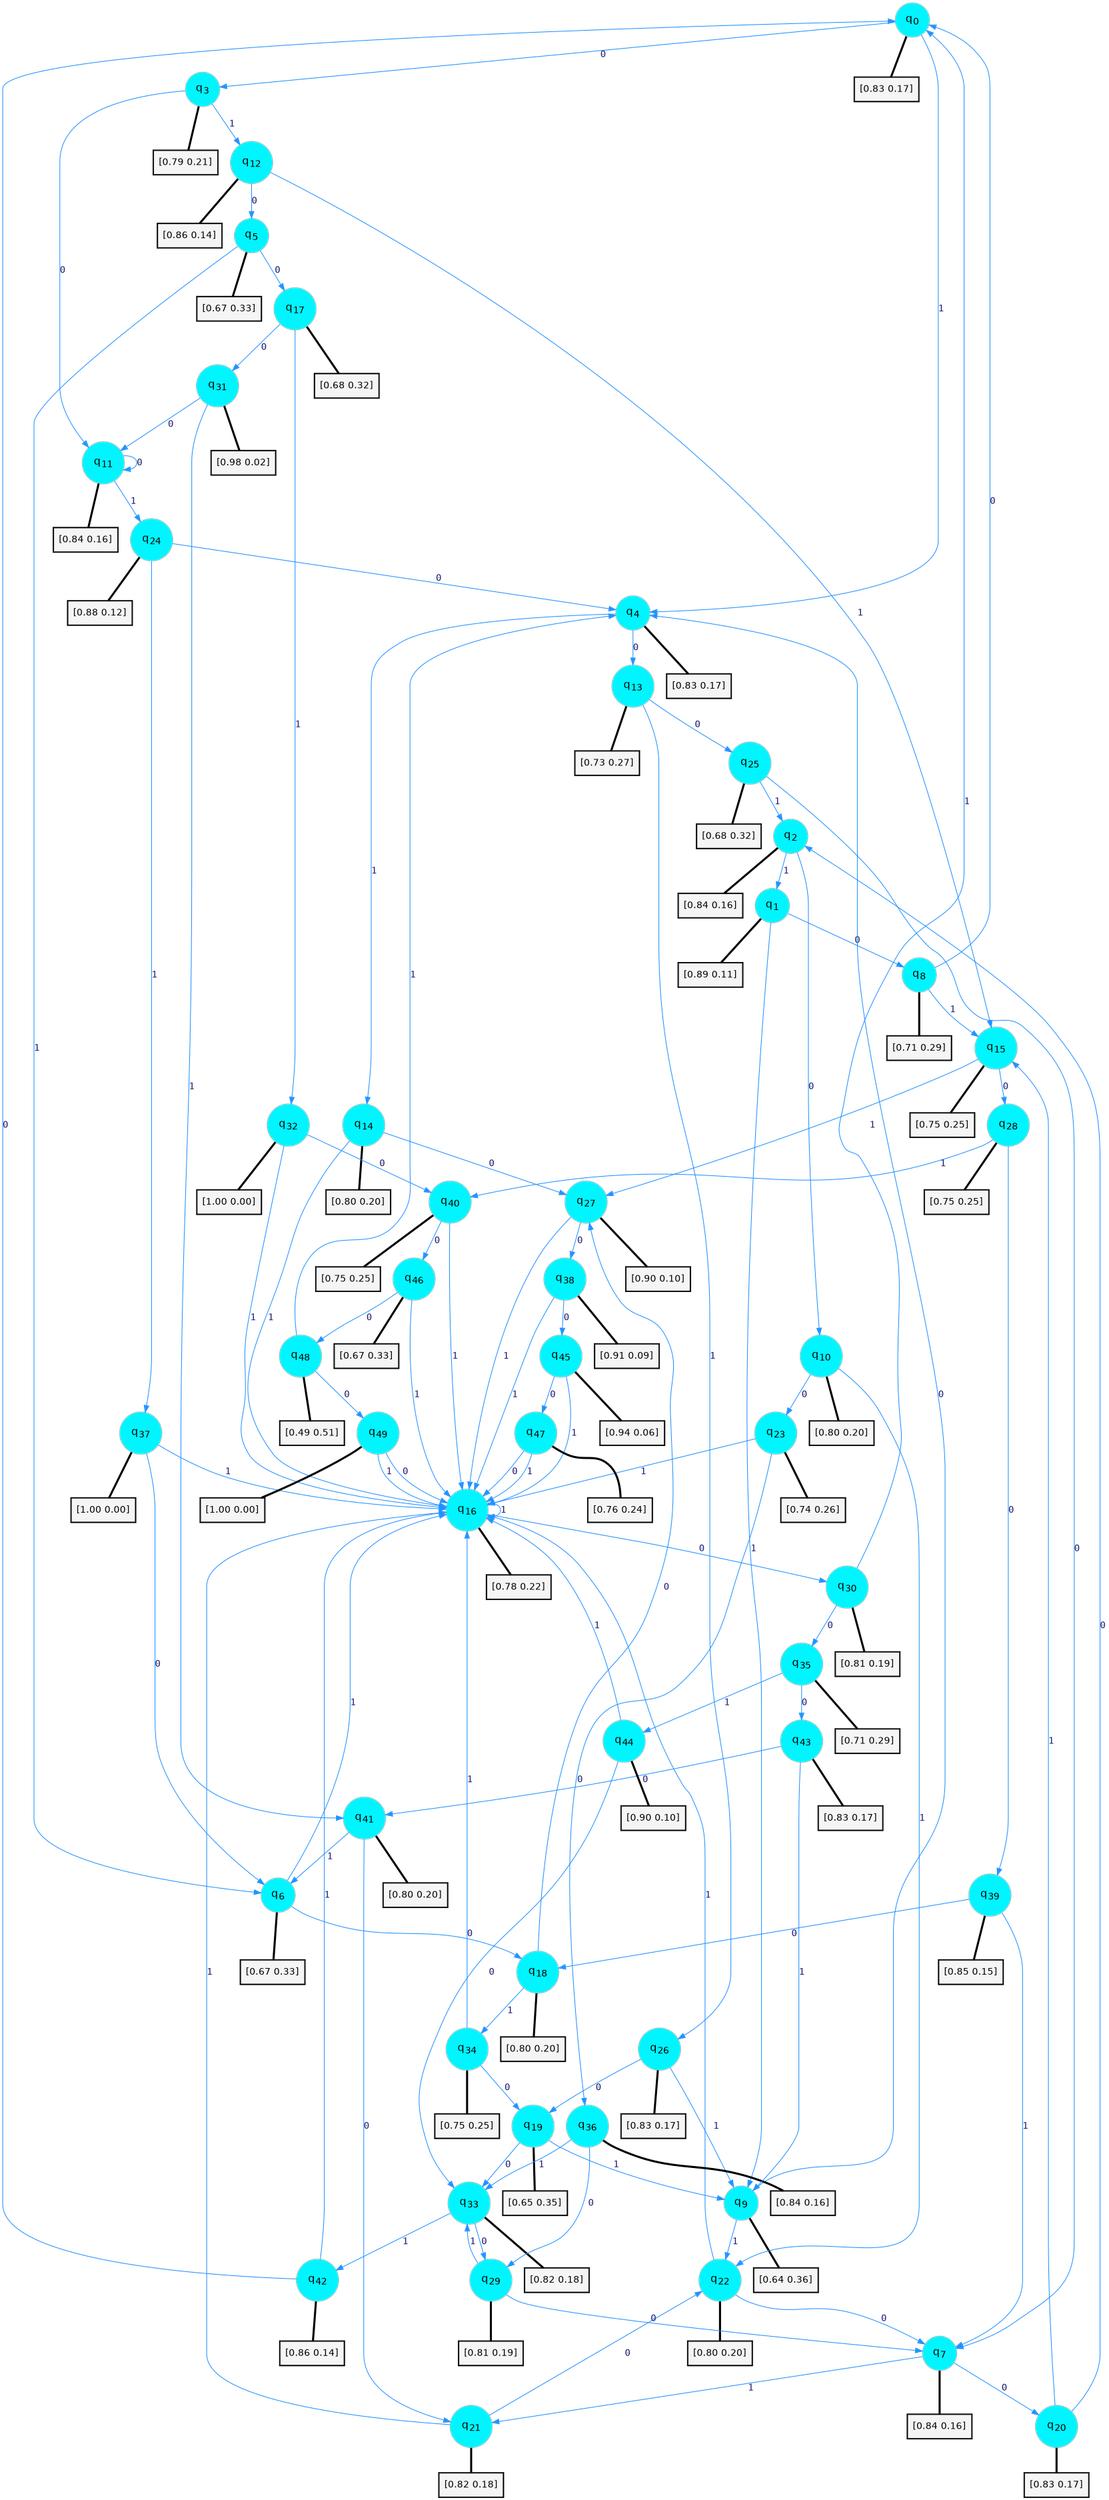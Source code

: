 digraph G {
graph [
bgcolor=transparent, dpi=300, rankdir=TD, size="40,25"];
node [
color=gray, fillcolor=turquoise1, fontcolor=black, fontname=Helvetica, fontsize=16, fontweight=bold, shape=circle, style=filled];
edge [
arrowsize=1, color=dodgerblue1, fontcolor=midnightblue, fontname=courier, fontweight=bold, penwidth=1, style=solid, weight=20];
0[label=<q<SUB>0</SUB>>];
1[label=<q<SUB>1</SUB>>];
2[label=<q<SUB>2</SUB>>];
3[label=<q<SUB>3</SUB>>];
4[label=<q<SUB>4</SUB>>];
5[label=<q<SUB>5</SUB>>];
6[label=<q<SUB>6</SUB>>];
7[label=<q<SUB>7</SUB>>];
8[label=<q<SUB>8</SUB>>];
9[label=<q<SUB>9</SUB>>];
10[label=<q<SUB>10</SUB>>];
11[label=<q<SUB>11</SUB>>];
12[label=<q<SUB>12</SUB>>];
13[label=<q<SUB>13</SUB>>];
14[label=<q<SUB>14</SUB>>];
15[label=<q<SUB>15</SUB>>];
16[label=<q<SUB>16</SUB>>];
17[label=<q<SUB>17</SUB>>];
18[label=<q<SUB>18</SUB>>];
19[label=<q<SUB>19</SUB>>];
20[label=<q<SUB>20</SUB>>];
21[label=<q<SUB>21</SUB>>];
22[label=<q<SUB>22</SUB>>];
23[label=<q<SUB>23</SUB>>];
24[label=<q<SUB>24</SUB>>];
25[label=<q<SUB>25</SUB>>];
26[label=<q<SUB>26</SUB>>];
27[label=<q<SUB>27</SUB>>];
28[label=<q<SUB>28</SUB>>];
29[label=<q<SUB>29</SUB>>];
30[label=<q<SUB>30</SUB>>];
31[label=<q<SUB>31</SUB>>];
32[label=<q<SUB>32</SUB>>];
33[label=<q<SUB>33</SUB>>];
34[label=<q<SUB>34</SUB>>];
35[label=<q<SUB>35</SUB>>];
36[label=<q<SUB>36</SUB>>];
37[label=<q<SUB>37</SUB>>];
38[label=<q<SUB>38</SUB>>];
39[label=<q<SUB>39</SUB>>];
40[label=<q<SUB>40</SUB>>];
41[label=<q<SUB>41</SUB>>];
42[label=<q<SUB>42</SUB>>];
43[label=<q<SUB>43</SUB>>];
44[label=<q<SUB>44</SUB>>];
45[label=<q<SUB>45</SUB>>];
46[label=<q<SUB>46</SUB>>];
47[label=<q<SUB>47</SUB>>];
48[label=<q<SUB>48</SUB>>];
49[label=<q<SUB>49</SUB>>];
50[label="[0.83 0.17]", shape=box,fontcolor=black, fontname=Helvetica, fontsize=14, penwidth=2, fillcolor=whitesmoke,color=black];
51[label="[0.89 0.11]", shape=box,fontcolor=black, fontname=Helvetica, fontsize=14, penwidth=2, fillcolor=whitesmoke,color=black];
52[label="[0.84 0.16]", shape=box,fontcolor=black, fontname=Helvetica, fontsize=14, penwidth=2, fillcolor=whitesmoke,color=black];
53[label="[0.79 0.21]", shape=box,fontcolor=black, fontname=Helvetica, fontsize=14, penwidth=2, fillcolor=whitesmoke,color=black];
54[label="[0.83 0.17]", shape=box,fontcolor=black, fontname=Helvetica, fontsize=14, penwidth=2, fillcolor=whitesmoke,color=black];
55[label="[0.67 0.33]", shape=box,fontcolor=black, fontname=Helvetica, fontsize=14, penwidth=2, fillcolor=whitesmoke,color=black];
56[label="[0.67 0.33]", shape=box,fontcolor=black, fontname=Helvetica, fontsize=14, penwidth=2, fillcolor=whitesmoke,color=black];
57[label="[0.84 0.16]", shape=box,fontcolor=black, fontname=Helvetica, fontsize=14, penwidth=2, fillcolor=whitesmoke,color=black];
58[label="[0.71 0.29]", shape=box,fontcolor=black, fontname=Helvetica, fontsize=14, penwidth=2, fillcolor=whitesmoke,color=black];
59[label="[0.64 0.36]", shape=box,fontcolor=black, fontname=Helvetica, fontsize=14, penwidth=2, fillcolor=whitesmoke,color=black];
60[label="[0.80 0.20]", shape=box,fontcolor=black, fontname=Helvetica, fontsize=14, penwidth=2, fillcolor=whitesmoke,color=black];
61[label="[0.84 0.16]", shape=box,fontcolor=black, fontname=Helvetica, fontsize=14, penwidth=2, fillcolor=whitesmoke,color=black];
62[label="[0.86 0.14]", shape=box,fontcolor=black, fontname=Helvetica, fontsize=14, penwidth=2, fillcolor=whitesmoke,color=black];
63[label="[0.73 0.27]", shape=box,fontcolor=black, fontname=Helvetica, fontsize=14, penwidth=2, fillcolor=whitesmoke,color=black];
64[label="[0.80 0.20]", shape=box,fontcolor=black, fontname=Helvetica, fontsize=14, penwidth=2, fillcolor=whitesmoke,color=black];
65[label="[0.75 0.25]", shape=box,fontcolor=black, fontname=Helvetica, fontsize=14, penwidth=2, fillcolor=whitesmoke,color=black];
66[label="[0.78 0.22]", shape=box,fontcolor=black, fontname=Helvetica, fontsize=14, penwidth=2, fillcolor=whitesmoke,color=black];
67[label="[0.68 0.32]", shape=box,fontcolor=black, fontname=Helvetica, fontsize=14, penwidth=2, fillcolor=whitesmoke,color=black];
68[label="[0.80 0.20]", shape=box,fontcolor=black, fontname=Helvetica, fontsize=14, penwidth=2, fillcolor=whitesmoke,color=black];
69[label="[0.65 0.35]", shape=box,fontcolor=black, fontname=Helvetica, fontsize=14, penwidth=2, fillcolor=whitesmoke,color=black];
70[label="[0.83 0.17]", shape=box,fontcolor=black, fontname=Helvetica, fontsize=14, penwidth=2, fillcolor=whitesmoke,color=black];
71[label="[0.82 0.18]", shape=box,fontcolor=black, fontname=Helvetica, fontsize=14, penwidth=2, fillcolor=whitesmoke,color=black];
72[label="[0.80 0.20]", shape=box,fontcolor=black, fontname=Helvetica, fontsize=14, penwidth=2, fillcolor=whitesmoke,color=black];
73[label="[0.74 0.26]", shape=box,fontcolor=black, fontname=Helvetica, fontsize=14, penwidth=2, fillcolor=whitesmoke,color=black];
74[label="[0.88 0.12]", shape=box,fontcolor=black, fontname=Helvetica, fontsize=14, penwidth=2, fillcolor=whitesmoke,color=black];
75[label="[0.68 0.32]", shape=box,fontcolor=black, fontname=Helvetica, fontsize=14, penwidth=2, fillcolor=whitesmoke,color=black];
76[label="[0.83 0.17]", shape=box,fontcolor=black, fontname=Helvetica, fontsize=14, penwidth=2, fillcolor=whitesmoke,color=black];
77[label="[0.90 0.10]", shape=box,fontcolor=black, fontname=Helvetica, fontsize=14, penwidth=2, fillcolor=whitesmoke,color=black];
78[label="[0.75 0.25]", shape=box,fontcolor=black, fontname=Helvetica, fontsize=14, penwidth=2, fillcolor=whitesmoke,color=black];
79[label="[0.81 0.19]", shape=box,fontcolor=black, fontname=Helvetica, fontsize=14, penwidth=2, fillcolor=whitesmoke,color=black];
80[label="[0.81 0.19]", shape=box,fontcolor=black, fontname=Helvetica, fontsize=14, penwidth=2, fillcolor=whitesmoke,color=black];
81[label="[0.98 0.02]", shape=box,fontcolor=black, fontname=Helvetica, fontsize=14, penwidth=2, fillcolor=whitesmoke,color=black];
82[label="[1.00 0.00]", shape=box,fontcolor=black, fontname=Helvetica, fontsize=14, penwidth=2, fillcolor=whitesmoke,color=black];
83[label="[0.82 0.18]", shape=box,fontcolor=black, fontname=Helvetica, fontsize=14, penwidth=2, fillcolor=whitesmoke,color=black];
84[label="[0.75 0.25]", shape=box,fontcolor=black, fontname=Helvetica, fontsize=14, penwidth=2, fillcolor=whitesmoke,color=black];
85[label="[0.71 0.29]", shape=box,fontcolor=black, fontname=Helvetica, fontsize=14, penwidth=2, fillcolor=whitesmoke,color=black];
86[label="[0.84 0.16]", shape=box,fontcolor=black, fontname=Helvetica, fontsize=14, penwidth=2, fillcolor=whitesmoke,color=black];
87[label="[1.00 0.00]", shape=box,fontcolor=black, fontname=Helvetica, fontsize=14, penwidth=2, fillcolor=whitesmoke,color=black];
88[label="[0.91 0.09]", shape=box,fontcolor=black, fontname=Helvetica, fontsize=14, penwidth=2, fillcolor=whitesmoke,color=black];
89[label="[0.85 0.15]", shape=box,fontcolor=black, fontname=Helvetica, fontsize=14, penwidth=2, fillcolor=whitesmoke,color=black];
90[label="[0.75 0.25]", shape=box,fontcolor=black, fontname=Helvetica, fontsize=14, penwidth=2, fillcolor=whitesmoke,color=black];
91[label="[0.80 0.20]", shape=box,fontcolor=black, fontname=Helvetica, fontsize=14, penwidth=2, fillcolor=whitesmoke,color=black];
92[label="[0.86 0.14]", shape=box,fontcolor=black, fontname=Helvetica, fontsize=14, penwidth=2, fillcolor=whitesmoke,color=black];
93[label="[0.83 0.17]", shape=box,fontcolor=black, fontname=Helvetica, fontsize=14, penwidth=2, fillcolor=whitesmoke,color=black];
94[label="[0.90 0.10]", shape=box,fontcolor=black, fontname=Helvetica, fontsize=14, penwidth=2, fillcolor=whitesmoke,color=black];
95[label="[0.94 0.06]", shape=box,fontcolor=black, fontname=Helvetica, fontsize=14, penwidth=2, fillcolor=whitesmoke,color=black];
96[label="[0.67 0.33]", shape=box,fontcolor=black, fontname=Helvetica, fontsize=14, penwidth=2, fillcolor=whitesmoke,color=black];
97[label="[0.76 0.24]", shape=box,fontcolor=black, fontname=Helvetica, fontsize=14, penwidth=2, fillcolor=whitesmoke,color=black];
98[label="[0.49 0.51]", shape=box,fontcolor=black, fontname=Helvetica, fontsize=14, penwidth=2, fillcolor=whitesmoke,color=black];
99[label="[1.00 0.00]", shape=box,fontcolor=black, fontname=Helvetica, fontsize=14, penwidth=2, fillcolor=whitesmoke,color=black];
0->3 [label=0];
0->4 [label=1];
0->50 [arrowhead=none, penwidth=3,color=black];
1->8 [label=0];
1->9 [label=1];
1->51 [arrowhead=none, penwidth=3,color=black];
2->10 [label=0];
2->1 [label=1];
2->52 [arrowhead=none, penwidth=3,color=black];
3->11 [label=0];
3->12 [label=1];
3->53 [arrowhead=none, penwidth=3,color=black];
4->13 [label=0];
4->14 [label=1];
4->54 [arrowhead=none, penwidth=3,color=black];
5->17 [label=0];
5->6 [label=1];
5->55 [arrowhead=none, penwidth=3,color=black];
6->18 [label=0];
6->16 [label=1];
6->56 [arrowhead=none, penwidth=3,color=black];
7->20 [label=0];
7->21 [label=1];
7->57 [arrowhead=none, penwidth=3,color=black];
8->0 [label=0];
8->15 [label=1];
8->58 [arrowhead=none, penwidth=3,color=black];
9->4 [label=0];
9->22 [label=1];
9->59 [arrowhead=none, penwidth=3,color=black];
10->23 [label=0];
10->22 [label=1];
10->60 [arrowhead=none, penwidth=3,color=black];
11->11 [label=0];
11->24 [label=1];
11->61 [arrowhead=none, penwidth=3,color=black];
12->5 [label=0];
12->15 [label=1];
12->62 [arrowhead=none, penwidth=3,color=black];
13->25 [label=0];
13->26 [label=1];
13->63 [arrowhead=none, penwidth=3,color=black];
14->27 [label=0];
14->16 [label=1];
14->64 [arrowhead=none, penwidth=3,color=black];
15->28 [label=0];
15->27 [label=1];
15->65 [arrowhead=none, penwidth=3,color=black];
16->30 [label=0];
16->16 [label=1];
16->66 [arrowhead=none, penwidth=3,color=black];
17->31 [label=0];
17->32 [label=1];
17->67 [arrowhead=none, penwidth=3,color=black];
18->27 [label=0];
18->34 [label=1];
18->68 [arrowhead=none, penwidth=3,color=black];
19->33 [label=0];
19->9 [label=1];
19->69 [arrowhead=none, penwidth=3,color=black];
20->2 [label=0];
20->15 [label=1];
20->70 [arrowhead=none, penwidth=3,color=black];
21->22 [label=0];
21->16 [label=1];
21->71 [arrowhead=none, penwidth=3,color=black];
22->7 [label=0];
22->16 [label=1];
22->72 [arrowhead=none, penwidth=3,color=black];
23->36 [label=0];
23->16 [label=1];
23->73 [arrowhead=none, penwidth=3,color=black];
24->4 [label=0];
24->37 [label=1];
24->74 [arrowhead=none, penwidth=3,color=black];
25->7 [label=0];
25->2 [label=1];
25->75 [arrowhead=none, penwidth=3,color=black];
26->19 [label=0];
26->9 [label=1];
26->76 [arrowhead=none, penwidth=3,color=black];
27->38 [label=0];
27->16 [label=1];
27->77 [arrowhead=none, penwidth=3,color=black];
28->39 [label=0];
28->40 [label=1];
28->78 [arrowhead=none, penwidth=3,color=black];
29->7 [label=0];
29->33 [label=1];
29->79 [arrowhead=none, penwidth=3,color=black];
30->35 [label=0];
30->0 [label=1];
30->80 [arrowhead=none, penwidth=3,color=black];
31->11 [label=0];
31->41 [label=1];
31->81 [arrowhead=none, penwidth=3,color=black];
32->40 [label=0];
32->16 [label=1];
32->82 [arrowhead=none, penwidth=3,color=black];
33->29 [label=0];
33->42 [label=1];
33->83 [arrowhead=none, penwidth=3,color=black];
34->19 [label=0];
34->16 [label=1];
34->84 [arrowhead=none, penwidth=3,color=black];
35->43 [label=0];
35->44 [label=1];
35->85 [arrowhead=none, penwidth=3,color=black];
36->29 [label=0];
36->33 [label=1];
36->86 [arrowhead=none, penwidth=3,color=black];
37->6 [label=0];
37->16 [label=1];
37->87 [arrowhead=none, penwidth=3,color=black];
38->45 [label=0];
38->16 [label=1];
38->88 [arrowhead=none, penwidth=3,color=black];
39->18 [label=0];
39->7 [label=1];
39->89 [arrowhead=none, penwidth=3,color=black];
40->46 [label=0];
40->16 [label=1];
40->90 [arrowhead=none, penwidth=3,color=black];
41->21 [label=0];
41->6 [label=1];
41->91 [arrowhead=none, penwidth=3,color=black];
42->0 [label=0];
42->16 [label=1];
42->92 [arrowhead=none, penwidth=3,color=black];
43->41 [label=0];
43->9 [label=1];
43->93 [arrowhead=none, penwidth=3,color=black];
44->33 [label=0];
44->16 [label=1];
44->94 [arrowhead=none, penwidth=3,color=black];
45->47 [label=0];
45->16 [label=1];
45->95 [arrowhead=none, penwidth=3,color=black];
46->48 [label=0];
46->16 [label=1];
46->96 [arrowhead=none, penwidth=3,color=black];
47->16 [label=0];
47->16 [label=1];
47->97 [arrowhead=none, penwidth=3,color=black];
48->49 [label=0];
48->4 [label=1];
48->98 [arrowhead=none, penwidth=3,color=black];
49->16 [label=0];
49->16 [label=1];
49->99 [arrowhead=none, penwidth=3,color=black];
}
